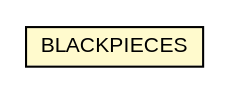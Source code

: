 #!/usr/local/bin/dot
#
# Class diagram 
# Generated by UMLGraph version R5_6 (http://www.umlgraph.org/)
#

digraph G {
	edge [fontname="arial",fontsize=10,labelfontname="arial",labelfontsize=10];
	node [fontname="arial",fontsize=10,shape=plaintext];
	nodesep=0.25;
	ranksep=0.5;
	// xml.third_party.jaxb.chessboard.dtos.BLACKPIECES
	c9863 [label=<<table title="xml.third_party.jaxb.chessboard.dtos.BLACKPIECES" border="0" cellborder="1" cellspacing="0" cellpadding="2" port="p" bgcolor="lemonChiffon" href="./BLACKPIECES.html">
		<tr><td><table border="0" cellspacing="0" cellpadding="1">
<tr><td align="center" balign="center"> BLACKPIECES </td></tr>
		</table></td></tr>
		</table>>, URL="./BLACKPIECES.html", fontname="arial", fontcolor="black", fontsize=10.0];
}

